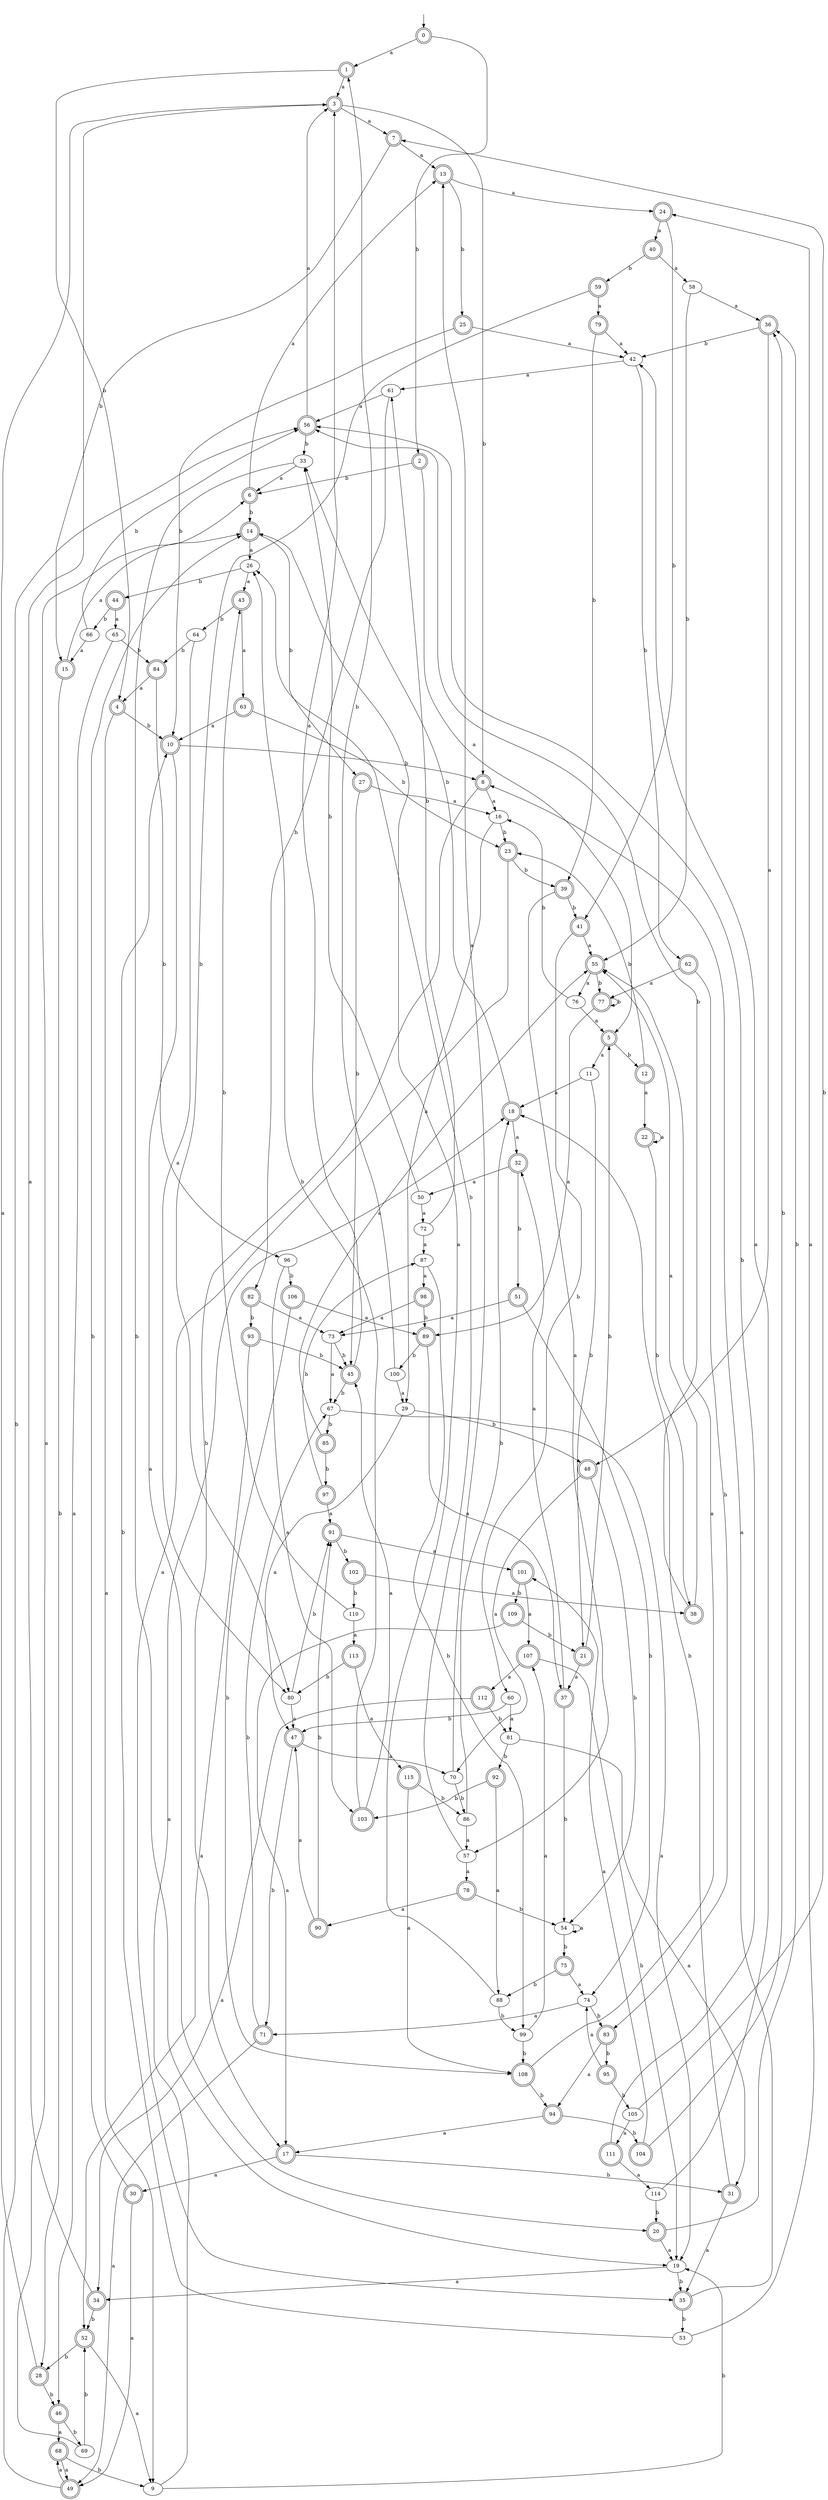 digraph RandomDFA {
  __start0 [label="", shape=none];
  __start0 -> 0 [label=""];
  0 [shape=circle] [shape=doublecircle]
  0 -> 1 [label="a"]
  0 -> 2 [label="b"]
  1 [shape=doublecircle]
  1 -> 3 [label="a"]
  1 -> 4 [label="b"]
  2 [shape=doublecircle]
  2 -> 5 [label="a"]
  2 -> 6 [label="b"]
  3 [shape=doublecircle]
  3 -> 7 [label="a"]
  3 -> 8 [label="b"]
  4 [shape=doublecircle]
  4 -> 9 [label="a"]
  4 -> 10 [label="b"]
  5 [shape=doublecircle]
  5 -> 11 [label="a"]
  5 -> 12 [label="b"]
  6 [shape=doublecircle]
  6 -> 13 [label="a"]
  6 -> 14 [label="b"]
  7 [shape=doublecircle]
  7 -> 13 [label="a"]
  7 -> 15 [label="b"]
  8 [shape=doublecircle]
  8 -> 16 [label="a"]
  8 -> 17 [label="b"]
  9
  9 -> 18 [label="a"]
  9 -> 19 [label="b"]
  10 [shape=doublecircle]
  10 -> 20 [label="a"]
  10 -> 8 [label="b"]
  11
  11 -> 18 [label="a"]
  11 -> 21 [label="b"]
  12 [shape=doublecircle]
  12 -> 22 [label="a"]
  12 -> 23 [label="b"]
  13 [shape=doublecircle]
  13 -> 24 [label="a"]
  13 -> 25 [label="b"]
  14 [shape=doublecircle]
  14 -> 26 [label="a"]
  14 -> 27 [label="b"]
  15 [shape=doublecircle]
  15 -> 14 [label="a"]
  15 -> 28 [label="b"]
  16
  16 -> 29 [label="a"]
  16 -> 23 [label="b"]
  17 [shape=doublecircle]
  17 -> 30 [label="a"]
  17 -> 31 [label="b"]
  18 [shape=doublecircle]
  18 -> 32 [label="a"]
  18 -> 33 [label="b"]
  19
  19 -> 34 [label="a"]
  19 -> 35 [label="b"]
  20 [shape=doublecircle]
  20 -> 19 [label="a"]
  20 -> 36 [label="b"]
  21 [shape=doublecircle]
  21 -> 37 [label="a"]
  21 -> 5 [label="b"]
  22 [shape=doublecircle]
  22 -> 22 [label="a"]
  22 -> 38 [label="b"]
  23 [shape=doublecircle]
  23 -> 35 [label="a"]
  23 -> 39 [label="b"]
  24 [shape=doublecircle]
  24 -> 40 [label="a"]
  24 -> 41 [label="b"]
  25 [shape=doublecircle]
  25 -> 42 [label="a"]
  25 -> 10 [label="b"]
  26
  26 -> 43 [label="a"]
  26 -> 44 [label="b"]
  27 [shape=doublecircle]
  27 -> 16 [label="a"]
  27 -> 45 [label="b"]
  28 [shape=doublecircle]
  28 -> 3 [label="a"]
  28 -> 46 [label="b"]
  29
  29 -> 47 [label="a"]
  29 -> 48 [label="b"]
  30 [shape=doublecircle]
  30 -> 49 [label="a"]
  30 -> 14 [label="b"]
  31 [shape=doublecircle]
  31 -> 35 [label="a"]
  31 -> 18 [label="b"]
  32 [shape=doublecircle]
  32 -> 50 [label="a"]
  32 -> 51 [label="b"]
  33
  33 -> 6 [label="a"]
  33 -> 19 [label="b"]
  34 [shape=doublecircle]
  34 -> 3 [label="a"]
  34 -> 52 [label="b"]
  35 [shape=doublecircle]
  35 -> 8 [label="a"]
  35 -> 53 [label="b"]
  36 [shape=doublecircle]
  36 -> 48 [label="a"]
  36 -> 42 [label="b"]
  37 [shape=doublecircle]
  37 -> 32 [label="a"]
  37 -> 54 [label="b"]
  38 [shape=doublecircle]
  38 -> 55 [label="a"]
  38 -> 56 [label="b"]
  39 [shape=doublecircle]
  39 -> 57 [label="a"]
  39 -> 41 [label="b"]
  40 [shape=doublecircle]
  40 -> 58 [label="a"]
  40 -> 59 [label="b"]
  41 [shape=doublecircle]
  41 -> 55 [label="a"]
  41 -> 60 [label="b"]
  42
  42 -> 61 [label="a"]
  42 -> 62 [label="b"]
  43 [shape=doublecircle]
  43 -> 63 [label="a"]
  43 -> 64 [label="b"]
  44 [shape=doublecircle]
  44 -> 65 [label="a"]
  44 -> 66 [label="b"]
  45 [shape=doublecircle]
  45 -> 3 [label="a"]
  45 -> 67 [label="b"]
  46 [shape=doublecircle]
  46 -> 68 [label="a"]
  46 -> 69 [label="b"]
  47 [shape=doublecircle]
  47 -> 70 [label="a"]
  47 -> 71 [label="b"]
  48 [shape=doublecircle]
  48 -> 70 [label="a"]
  48 -> 54 [label="b"]
  49 [shape=doublecircle]
  49 -> 68 [label="a"]
  49 -> 56 [label="b"]
  50
  50 -> 72 [label="a"]
  50 -> 33 [label="b"]
  51 [shape=doublecircle]
  51 -> 73 [label="a"]
  51 -> 74 [label="b"]
  52 [shape=doublecircle]
  52 -> 9 [label="a"]
  52 -> 28 [label="b"]
  53
  53 -> 24 [label="a"]
  53 -> 10 [label="b"]
  54
  54 -> 54 [label="a"]
  54 -> 75 [label="b"]
  55 [shape=doublecircle]
  55 -> 76 [label="a"]
  55 -> 77 [label="b"]
  56 [shape=doublecircle]
  56 -> 3 [label="a"]
  56 -> 33 [label="b"]
  57
  57 -> 78 [label="a"]
  57 -> 26 [label="b"]
  58
  58 -> 36 [label="a"]
  58 -> 55 [label="b"]
  59 [shape=doublecircle]
  59 -> 79 [label="a"]
  59 -> 80 [label="b"]
  60
  60 -> 81 [label="a"]
  60 -> 47 [label="b"]
  61
  61 -> 56 [label="a"]
  61 -> 82 [label="b"]
  62 [shape=doublecircle]
  62 -> 77 [label="a"]
  62 -> 83 [label="b"]
  63 [shape=doublecircle]
  63 -> 10 [label="a"]
  63 -> 23 [label="b"]
  64
  64 -> 80 [label="a"]
  64 -> 84 [label="b"]
  65
  65 -> 46 [label="a"]
  65 -> 84 [label="b"]
  66
  66 -> 15 [label="a"]
  66 -> 56 [label="b"]
  67
  67 -> 19 [label="a"]
  67 -> 85 [label="b"]
  68 [shape=doublecircle]
  68 -> 49 [label="a"]
  68 -> 9 [label="b"]
  69
  69 -> 6 [label="a"]
  69 -> 52 [label="b"]
  70
  70 -> 13 [label="a"]
  70 -> 86 [label="b"]
  71 [shape=doublecircle]
  71 -> 49 [label="a"]
  71 -> 67 [label="b"]
  72
  72 -> 87 [label="a"]
  72 -> 61 [label="b"]
  73
  73 -> 67 [label="a"]
  73 -> 45 [label="b"]
  74
  74 -> 71 [label="a"]
  74 -> 83 [label="b"]
  75 [shape=doublecircle]
  75 -> 74 [label="a"]
  75 -> 88 [label="b"]
  76
  76 -> 5 [label="a"]
  76 -> 16 [label="b"]
  77 [shape=doublecircle]
  77 -> 89 [label="a"]
  77 -> 77 [label="b"]
  78 [shape=doublecircle]
  78 -> 90 [label="a"]
  78 -> 54 [label="b"]
  79 [shape=doublecircle]
  79 -> 42 [label="a"]
  79 -> 39 [label="b"]
  80
  80 -> 47 [label="a"]
  80 -> 91 [label="b"]
  81
  81 -> 31 [label="a"]
  81 -> 92 [label="b"]
  82 [shape=doublecircle]
  82 -> 73 [label="a"]
  82 -> 93 [label="b"]
  83 [shape=doublecircle]
  83 -> 94 [label="a"]
  83 -> 95 [label="b"]
  84 [shape=doublecircle]
  84 -> 4 [label="a"]
  84 -> 96 [label="b"]
  85 [shape=doublecircle]
  85 -> 55 [label="a"]
  85 -> 97 [label="b"]
  86
  86 -> 57 [label="a"]
  86 -> 18 [label="b"]
  87
  87 -> 98 [label="a"]
  87 -> 99 [label="b"]
  88
  88 -> 14 [label="a"]
  88 -> 99 [label="b"]
  89 [shape=doublecircle]
  89 -> 37 [label="a"]
  89 -> 100 [label="b"]
  90 [shape=doublecircle]
  90 -> 47 [label="a"]
  90 -> 91 [label="b"]
  91 [shape=doublecircle]
  91 -> 101 [label="a"]
  91 -> 102 [label="b"]
  92 [shape=doublecircle]
  92 -> 88 [label="a"]
  92 -> 103 [label="b"]
  93 [shape=doublecircle]
  93 -> 52 [label="a"]
  93 -> 45 [label="b"]
  94 [shape=doublecircle]
  94 -> 17 [label="a"]
  94 -> 104 [label="b"]
  95 [shape=doublecircle]
  95 -> 74 [label="a"]
  95 -> 105 [label="b"]
  96
  96 -> 103 [label="a"]
  96 -> 106 [label="b"]
  97 [shape=doublecircle]
  97 -> 91 [label="a"]
  97 -> 87 [label="b"]
  98 [shape=doublecircle]
  98 -> 73 [label="a"]
  98 -> 89 [label="b"]
  99
  99 -> 107 [label="a"]
  99 -> 108 [label="b"]
  100
  100 -> 29 [label="a"]
  100 -> 1 [label="b"]
  101 [shape=doublecircle]
  101 -> 107 [label="a"]
  101 -> 109 [label="b"]
  102 [shape=doublecircle]
  102 -> 38 [label="a"]
  102 -> 110 [label="b"]
  103 [shape=doublecircle]
  103 -> 45 [label="a"]
  103 -> 26 [label="b"]
  104 [shape=doublecircle]
  104 -> 101 [label="a"]
  104 -> 36 [label="b"]
  105
  105 -> 111 [label="a"]
  105 -> 7 [label="b"]
  106 [shape=doublecircle]
  106 -> 89 [label="a"]
  106 -> 108 [label="b"]
  107 [shape=doublecircle]
  107 -> 112 [label="a"]
  107 -> 19 [label="b"]
  108 [shape=doublecircle]
  108 -> 55 [label="a"]
  108 -> 94 [label="b"]
  109 [shape=doublecircle]
  109 -> 17 [label="a"]
  109 -> 21 [label="b"]
  110
  110 -> 113 [label="a"]
  110 -> 43 [label="b"]
  111 [shape=doublecircle]
  111 -> 114 [label="a"]
  111 -> 56 [label="b"]
  112 [shape=doublecircle]
  112 -> 34 [label="a"]
  112 -> 81 [label="b"]
  113 [shape=doublecircle]
  113 -> 115 [label="a"]
  113 -> 80 [label="b"]
  114
  114 -> 42 [label="a"]
  114 -> 20 [label="b"]
  115 [shape=doublecircle]
  115 -> 108 [label="a"]
  115 -> 86 [label="b"]
}
